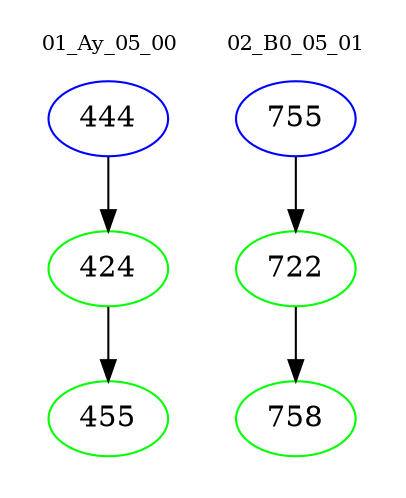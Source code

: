 digraph{
subgraph cluster_0 {
color = white
label = "01_Ay_05_00";
fontsize=10;
T0_444 [label="444", color="blue"]
T0_444 -> T0_424 [color="black"]
T0_424 [label="424", color="green"]
T0_424 -> T0_455 [color="black"]
T0_455 [label="455", color="green"]
}
subgraph cluster_1 {
color = white
label = "02_B0_05_01";
fontsize=10;
T1_755 [label="755", color="blue"]
T1_755 -> T1_722 [color="black"]
T1_722 [label="722", color="green"]
T1_722 -> T1_758 [color="black"]
T1_758 [label="758", color="green"]
}
}
